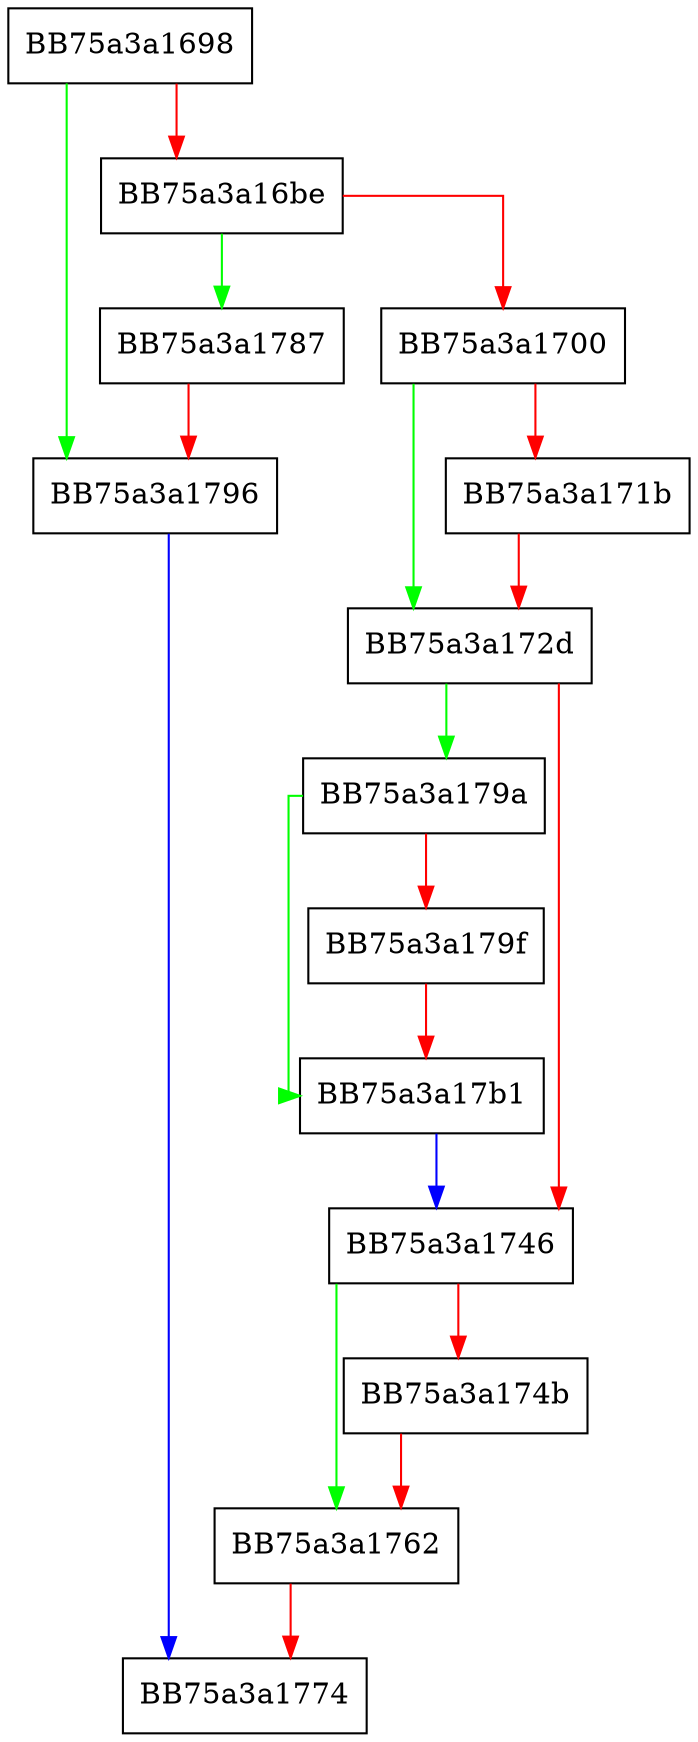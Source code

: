 digraph FinalizeTopFind {
  node [shape="box"];
  graph [splines=ortho];
  BB75a3a1698 -> BB75a3a1796 [color="green"];
  BB75a3a1698 -> BB75a3a16be [color="red"];
  BB75a3a16be -> BB75a3a1787 [color="green"];
  BB75a3a16be -> BB75a3a1700 [color="red"];
  BB75a3a1700 -> BB75a3a172d [color="green"];
  BB75a3a1700 -> BB75a3a171b [color="red"];
  BB75a3a171b -> BB75a3a172d [color="red"];
  BB75a3a172d -> BB75a3a179a [color="green"];
  BB75a3a172d -> BB75a3a1746 [color="red"];
  BB75a3a1746 -> BB75a3a1762 [color="green"];
  BB75a3a1746 -> BB75a3a174b [color="red"];
  BB75a3a174b -> BB75a3a1762 [color="red"];
  BB75a3a1762 -> BB75a3a1774 [color="red"];
  BB75a3a1787 -> BB75a3a1796 [color="red"];
  BB75a3a1796 -> BB75a3a1774 [color="blue"];
  BB75a3a179a -> BB75a3a17b1 [color="green"];
  BB75a3a179a -> BB75a3a179f [color="red"];
  BB75a3a179f -> BB75a3a17b1 [color="red"];
  BB75a3a17b1 -> BB75a3a1746 [color="blue"];
}